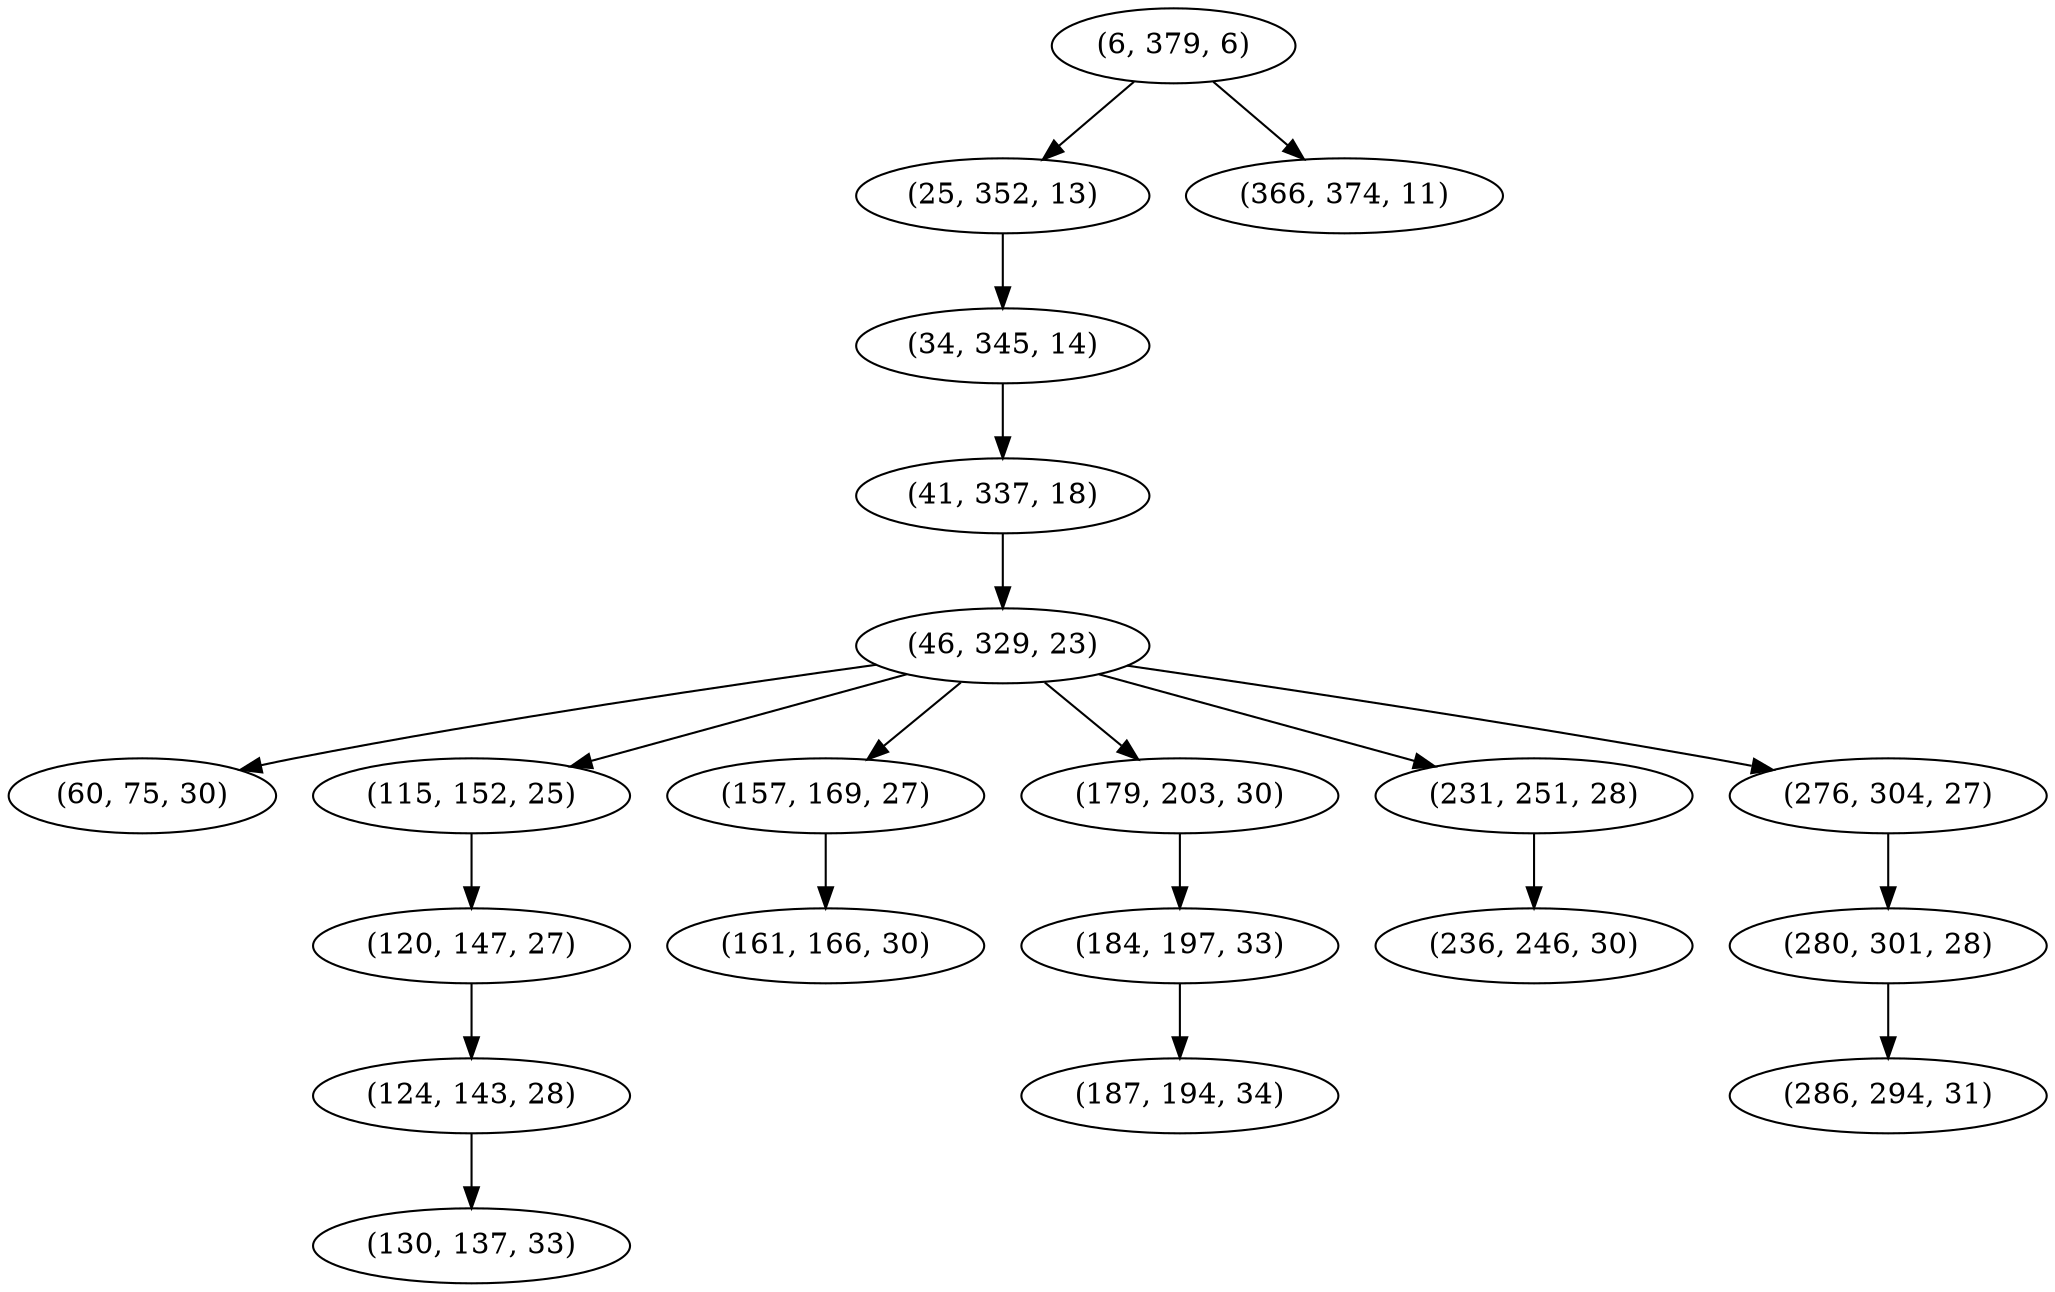 digraph tree {
    "(6, 379, 6)";
    "(25, 352, 13)";
    "(34, 345, 14)";
    "(41, 337, 18)";
    "(46, 329, 23)";
    "(60, 75, 30)";
    "(115, 152, 25)";
    "(120, 147, 27)";
    "(124, 143, 28)";
    "(130, 137, 33)";
    "(157, 169, 27)";
    "(161, 166, 30)";
    "(179, 203, 30)";
    "(184, 197, 33)";
    "(187, 194, 34)";
    "(231, 251, 28)";
    "(236, 246, 30)";
    "(276, 304, 27)";
    "(280, 301, 28)";
    "(286, 294, 31)";
    "(366, 374, 11)";
    "(6, 379, 6)" -> "(25, 352, 13)";
    "(6, 379, 6)" -> "(366, 374, 11)";
    "(25, 352, 13)" -> "(34, 345, 14)";
    "(34, 345, 14)" -> "(41, 337, 18)";
    "(41, 337, 18)" -> "(46, 329, 23)";
    "(46, 329, 23)" -> "(60, 75, 30)";
    "(46, 329, 23)" -> "(115, 152, 25)";
    "(46, 329, 23)" -> "(157, 169, 27)";
    "(46, 329, 23)" -> "(179, 203, 30)";
    "(46, 329, 23)" -> "(231, 251, 28)";
    "(46, 329, 23)" -> "(276, 304, 27)";
    "(115, 152, 25)" -> "(120, 147, 27)";
    "(120, 147, 27)" -> "(124, 143, 28)";
    "(124, 143, 28)" -> "(130, 137, 33)";
    "(157, 169, 27)" -> "(161, 166, 30)";
    "(179, 203, 30)" -> "(184, 197, 33)";
    "(184, 197, 33)" -> "(187, 194, 34)";
    "(231, 251, 28)" -> "(236, 246, 30)";
    "(276, 304, 27)" -> "(280, 301, 28)";
    "(280, 301, 28)" -> "(286, 294, 31)";
}

